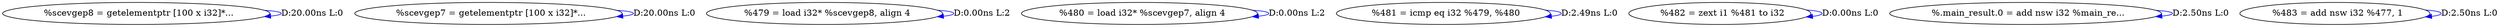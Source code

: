 digraph {
Node0x55e6214d1fc0[label="  %scevgep8 = getelementptr [100 x i32]*..."];
Node0x55e6214d1fc0 -> Node0x55e6214d1fc0[label="D:20.00ns L:0",color=blue];
Node0x55e6214d20a0[label="  %scevgep7 = getelementptr [100 x i32]*..."];
Node0x55e6214d20a0 -> Node0x55e6214d20a0[label="D:20.00ns L:0",color=blue];
Node0x55e6214d2180[label="  %479 = load i32* %scevgep8, align 4"];
Node0x55e6214d2180 -> Node0x55e6214d2180[label="D:0.00ns L:2",color=blue];
Node0x55e6214d2260[label="  %480 = load i32* %scevgep7, align 4"];
Node0x55e6214d2260 -> Node0x55e6214d2260[label="D:0.00ns L:2",color=blue];
Node0x55e6214d2340[label="  %481 = icmp eq i32 %479, %480"];
Node0x55e6214d2340 -> Node0x55e6214d2340[label="D:2.49ns L:0",color=blue];
Node0x55e6214d2420[label="  %482 = zext i1 %481 to i32"];
Node0x55e6214d2420 -> Node0x55e6214d2420[label="D:0.00ns L:0",color=blue];
Node0x55e6214d2500[label="  %.main_result.0 = add nsw i32 %main_re..."];
Node0x55e6214d2500 -> Node0x55e6214d2500[label="D:2.50ns L:0",color=blue];
Node0x55e6214d25e0[label="  %483 = add nsw i32 %477, 1"];
Node0x55e6214d25e0 -> Node0x55e6214d25e0[label="D:2.50ns L:0",color=blue];
}
